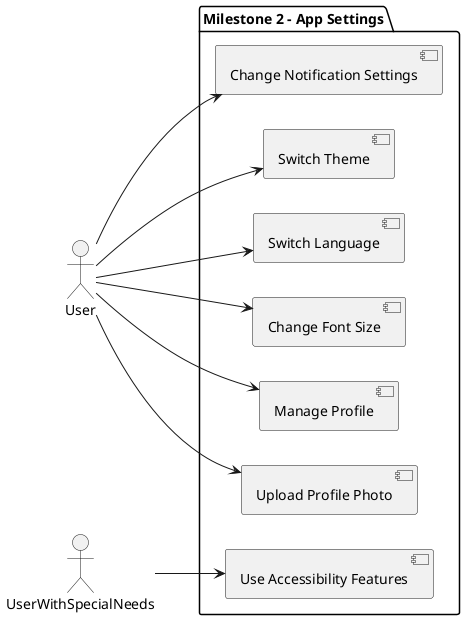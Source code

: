 @startuml
left to right direction

actor User as U
actor UserWithSpecialNeeds as USN

package "Milestone 2 - App Settings" {
    [Switch Theme] as ST
    [Switch Language] as SL
    [Change Font Size] as CFS
    [Manage Profile] as MP
    [Upload Profile Photo] as UPP
    [Use Accessibility Features] as UAF
    [Change Notification Settings] as CNS
}

U --> ST
U --> SL
U --> CFS
U --> MP
U --> UPP
USN --> UAF
U --> CNS

@enduml
